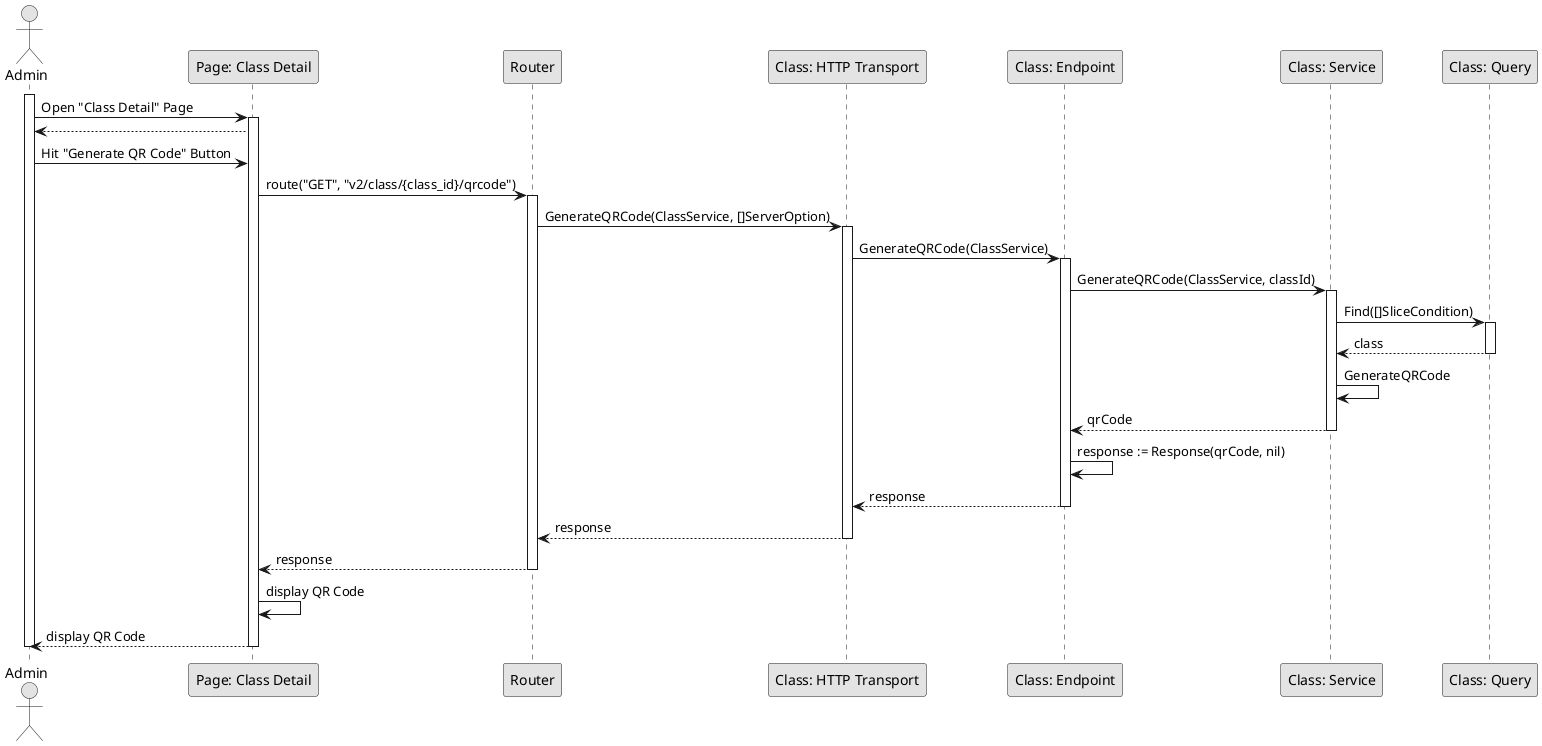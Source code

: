 @startuml GenerateQRCode

skinparam Monochrome true
skinparam Shadowing false

actor Admin
participant "Page: Class Detail" as ClassDetailPage
participant "Router" as Router
participant "Class: HTTP Transport" as ClassHTTPTransport
participant "Class: Endpoint" as ClassEndpoint
participant "Class: Service" as ClassService
participant "Class: Query" as ClassQuery

activate Admin

Admin->ClassDetailPage: Open "Class Detail" Page
activate ClassDetailPage
ClassDetailPage-->Admin
Admin->ClassDetailPage: Hit "Generate QR Code" Button
ClassDetailPage->Router: route("GET", "v2/class/{class_id}/qrcode")
activate Router
Router->ClassHTTPTransport: GenerateQRCode(ClassService, []ServerOption)
activate ClassHTTPTransport
ClassHTTPTransport->ClassEndpoint: GenerateQRCode(ClassService)
activate ClassEndpoint
ClassEndpoint->ClassService: GenerateQRCode(ClassService, classId)
activate ClassService
ClassService->ClassQuery: Find([]SliceCondition)
activate ClassQuery
ClassQuery-->ClassService: class
deactivate ClassQuery
ClassService->ClassService: GenerateQRCode
ClassService-->ClassEndpoint: qrCode
deactivate ClassService
ClassEndpoint->ClassEndpoint: response := Response(qrCode, nil)
ClassEndpoint-->ClassHTTPTransport: response
deactivate ClassEndpoint
ClassHTTPTransport-->Router: response
deactivate ClassHTTPTransport
Router-->ClassDetailPage: response
deactivate Router
ClassDetailPage->ClassDetailPage: display QR Code
ClassDetailPage-->Admin: display QR Code
deactivate ClassDetailPage

deactivate Admin

@enduml